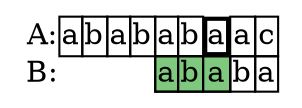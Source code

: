 graph g{
    node[shape=plaintext fillcolor=white colorscheme=accent8 ];
    a[
        label=< <TABLE CELLBORDER="1" BORDER="0" CELLSPACING="0" CELLPADDING="0">
            <tr>
                <td border="0">A:</td>
                <td >a</td>;
<td >b</td>;
<td >a</td>;
<td >b</td>;
<td >a</td>;
<td >b</td>;
<td border="2">a</td>;
<td >a</td>;
<td >c</td>;
            </tr>
            <tr>
                <td border="0">B:</td>
                <td border="0"></td>;<td border="0"></td>;<td border="0"></td>;<td border="0"></td>;
<td bgcolor="1">a</td>;
<td bgcolor="1">b</td>;
<td bgcolor="1">a</td>;
<td>b</td>;
<td>a</td>;
            </tr>
        </TABLE> >
    ]
}